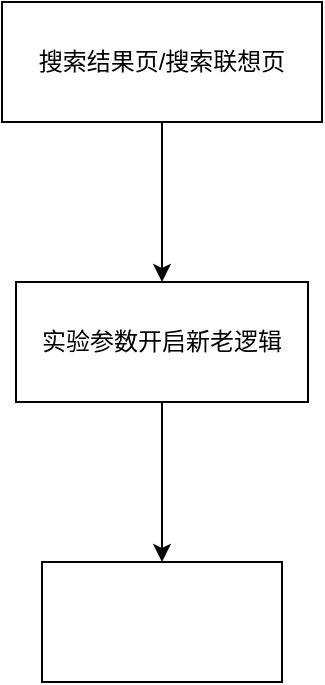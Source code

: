 <mxfile version="24.6.4" type="github">
  <diagram name="第 1 页" id="2p6PbSH8Rtov-mYEVdqb">
    <mxGraphModel dx="1050" dy="542" grid="1" gridSize="10" guides="1" tooltips="1" connect="1" arrows="1" fold="1" page="1" pageScale="1" pageWidth="827" pageHeight="1169" math="0" shadow="0">
      <root>
        <mxCell id="0" />
        <mxCell id="1" parent="0" />
        <mxCell id="UeHk_AjMX2R_iuzYlcZ4-3" value="" style="edgeStyle=orthogonalEdgeStyle;rounded=0;orthogonalLoop=1;jettySize=auto;html=1;" edge="1" parent="1" source="UeHk_AjMX2R_iuzYlcZ4-1" target="UeHk_AjMX2R_iuzYlcZ4-2">
          <mxGeometry relative="1" as="geometry" />
        </mxCell>
        <mxCell id="UeHk_AjMX2R_iuzYlcZ4-1" value="搜索结果页/搜索联想页" style="whiteSpace=wrap;html=1;" vertex="1" parent="1">
          <mxGeometry x="334" y="80" width="160" height="60" as="geometry" />
        </mxCell>
        <mxCell id="UeHk_AjMX2R_iuzYlcZ4-5" value="" style="edgeStyle=orthogonalEdgeStyle;rounded=0;orthogonalLoop=1;jettySize=auto;html=1;" edge="1" parent="1" source="UeHk_AjMX2R_iuzYlcZ4-2" target="UeHk_AjMX2R_iuzYlcZ4-4">
          <mxGeometry relative="1" as="geometry" />
        </mxCell>
        <mxCell id="UeHk_AjMX2R_iuzYlcZ4-2" value="实验参数开启新老逻辑" style="whiteSpace=wrap;html=1;" vertex="1" parent="1">
          <mxGeometry x="341" y="220" width="146" height="60" as="geometry" />
        </mxCell>
        <mxCell id="UeHk_AjMX2R_iuzYlcZ4-4" value="" style="whiteSpace=wrap;html=1;" vertex="1" parent="1">
          <mxGeometry x="354" y="360" width="120" height="60" as="geometry" />
        </mxCell>
      </root>
    </mxGraphModel>
  </diagram>
</mxfile>
